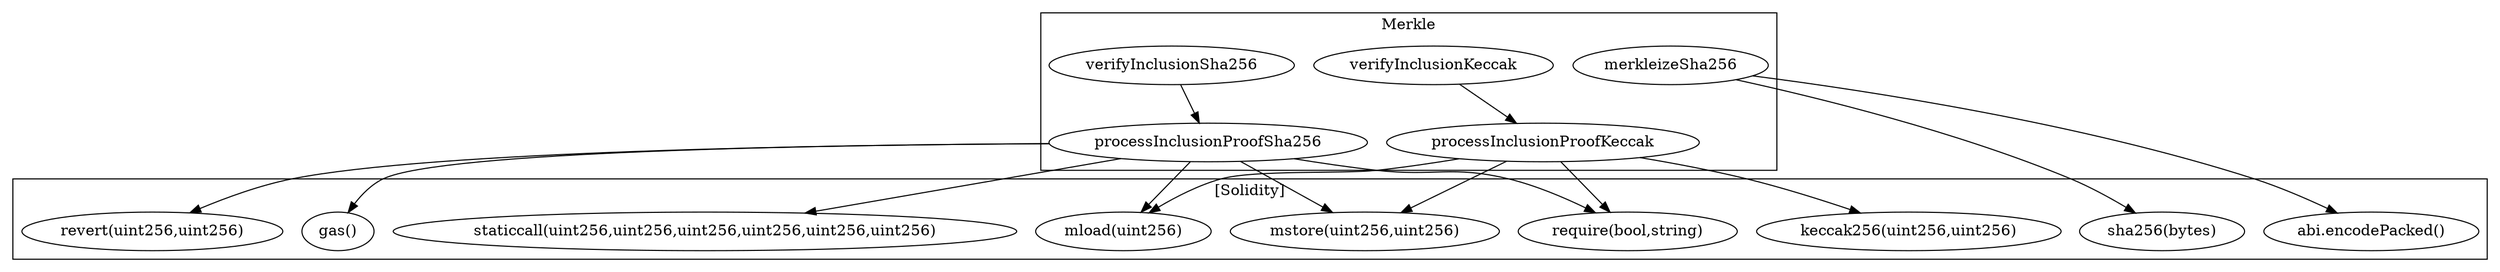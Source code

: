 strict digraph {
subgraph cluster_4431_Merkle {
label = "Merkle"
"4431_verifyInclusionKeccak" [label="verifyInclusionKeccak"]
"4431_merkleizeSha256" [label="merkleizeSha256"]
"4431_verifyInclusionSha256" [label="verifyInclusionSha256"]
"4431_processInclusionProofKeccak" [label="processInclusionProofKeccak"]
"4431_processInclusionProofSha256" [label="processInclusionProofSha256"]
"4431_verifyInclusionKeccak" -> "4431_processInclusionProofKeccak"
"4431_verifyInclusionSha256" -> "4431_processInclusionProofSha256"
}subgraph cluster_solidity {
label = "[Solidity]"
"staticcall(uint256,uint256,uint256,uint256,uint256,uint256)" 
"mload(uint256)" 
"keccak256(uint256,uint256)" 
"gas()" 
"sha256(bytes)" 
"require(bool,string)" 
"abi.encodePacked()" 
"mstore(uint256,uint256)" 
"revert(uint256,uint256)" 
"4431_processInclusionProofSha256" -> "require(bool,string)"
"4431_processInclusionProofSha256" -> "mload(uint256)"
"4431_processInclusionProofSha256" -> "staticcall(uint256,uint256,uint256,uint256,uint256,uint256)"
"4431_merkleizeSha256" -> "sha256(bytes)"
"4431_merkleizeSha256" -> "abi.encodePacked()"
"4431_processInclusionProofSha256" -> "mstore(uint256,uint256)"
"4431_processInclusionProofSha256" -> "gas()"
"4431_processInclusionProofKeccak" -> "mstore(uint256,uint256)"
"4431_processInclusionProofKeccak" -> "require(bool,string)"
"4431_processInclusionProofKeccak" -> "keccak256(uint256,uint256)"
"4431_processInclusionProofKeccak" -> "mload(uint256)"
"4431_processInclusionProofSha256" -> "revert(uint256,uint256)"
}
}